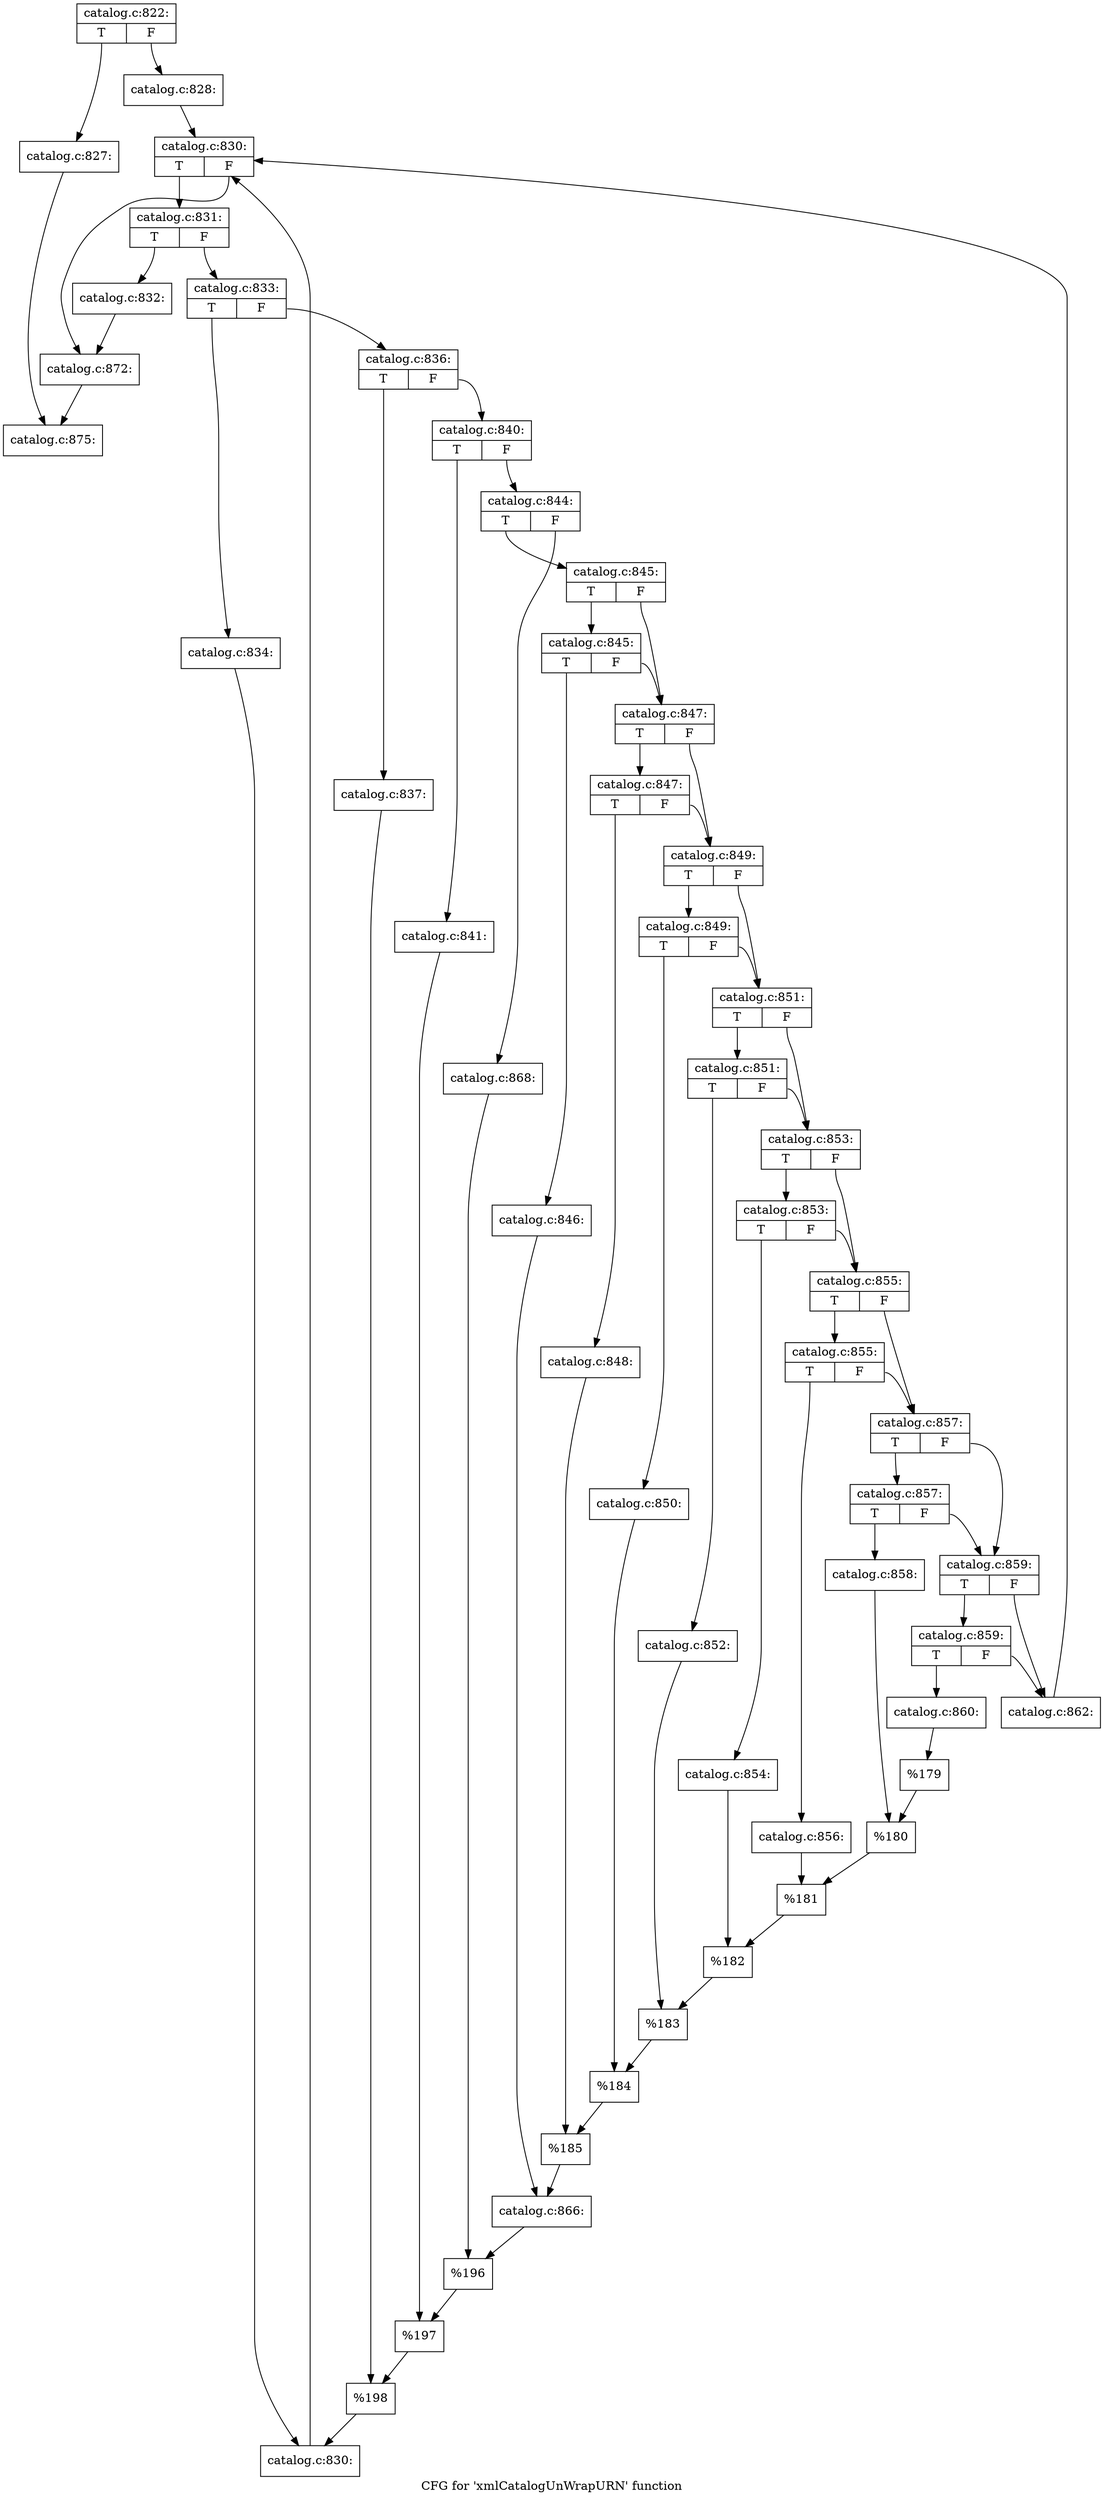 digraph "CFG for 'xmlCatalogUnWrapURN' function" {
	label="CFG for 'xmlCatalogUnWrapURN' function";

	Node0x39ee640 [shape=record,label="{catalog.c:822:|{<s0>T|<s1>F}}"];
	Node0x39ee640:s0 -> Node0x39fcbd0;
	Node0x39ee640:s1 -> Node0x39fcc20;
	Node0x39fcbd0 [shape=record,label="{catalog.c:827:}"];
	Node0x39fcbd0 -> Node0x39eeb20;
	Node0x39fcc20 [shape=record,label="{catalog.c:828:}"];
	Node0x39fcc20 -> Node0x39fd3c0;
	Node0x39fd3c0 [shape=record,label="{catalog.c:830:|{<s0>T|<s1>F}}"];
	Node0x39fd3c0:s0 -> Node0x39fd870;
	Node0x39fd3c0:s1 -> Node0x39fd5e0;
	Node0x39fd870 [shape=record,label="{catalog.c:831:|{<s0>T|<s1>F}}"];
	Node0x39fd870:s0 -> Node0x39fda60;
	Node0x39fd870:s1 -> Node0x39fdab0;
	Node0x39fda60 [shape=record,label="{catalog.c:832:}"];
	Node0x39fda60 -> Node0x39fd5e0;
	Node0x39fdab0 [shape=record,label="{catalog.c:833:|{<s0>T|<s1>F}}"];
	Node0x39fdab0:s0 -> Node0x39fdf00;
	Node0x39fdab0:s1 -> Node0x39fdfa0;
	Node0x39fdf00 [shape=record,label="{catalog.c:834:}"];
	Node0x39fdf00 -> Node0x39fdf50;
	Node0x39fdfa0 [shape=record,label="{catalog.c:836:|{<s0>T|<s1>F}}"];
	Node0x39fdfa0:s0 -> Node0x39fea90;
	Node0x39fdfa0:s1 -> Node0x39feb30;
	Node0x39fea90 [shape=record,label="{catalog.c:837:}"];
	Node0x39fea90 -> Node0x39feae0;
	Node0x39feb30 [shape=record,label="{catalog.c:840:|{<s0>T|<s1>F}}"];
	Node0x39feb30:s0 -> Node0x39ffa30;
	Node0x39feb30:s1 -> Node0x39ffad0;
	Node0x39ffa30 [shape=record,label="{catalog.c:841:}"];
	Node0x39ffa30 -> Node0x39ffa80;
	Node0x39ffad0 [shape=record,label="{catalog.c:844:|{<s0>T|<s1>F}}"];
	Node0x39ffad0:s0 -> Node0x3a009d0;
	Node0x39ffad0:s1 -> Node0x3a00a70;
	Node0x3a009d0 [shape=record,label="{catalog.c:845:|{<s0>T|<s1>F}}"];
	Node0x3a009d0:s0 -> Node0x3a01010;
	Node0x3a009d0:s1 -> Node0x3a00fc0;
	Node0x3a01010 [shape=record,label="{catalog.c:845:|{<s0>T|<s1>F}}"];
	Node0x3a01010:s0 -> Node0x3a00f20;
	Node0x3a01010:s1 -> Node0x3a00fc0;
	Node0x3a00f20 [shape=record,label="{catalog.c:846:}"];
	Node0x3a00f20 -> Node0x3a00f70;
	Node0x3a00fc0 [shape=record,label="{catalog.c:847:|{<s0>T|<s1>F}}"];
	Node0x3a00fc0:s0 -> Node0x3a01d70;
	Node0x3a00fc0:s1 -> Node0x3a01d20;
	Node0x3a01d70 [shape=record,label="{catalog.c:847:|{<s0>T|<s1>F}}"];
	Node0x3a01d70:s0 -> Node0x3a01c80;
	Node0x3a01d70:s1 -> Node0x3a01d20;
	Node0x3a01c80 [shape=record,label="{catalog.c:848:}"];
	Node0x3a01c80 -> Node0x3a01cd0;
	Node0x3a01d20 [shape=record,label="{catalog.c:849:|{<s0>T|<s1>F}}"];
	Node0x3a01d20:s0 -> Node0x3a02af0;
	Node0x3a01d20:s1 -> Node0x3a02aa0;
	Node0x3a02af0 [shape=record,label="{catalog.c:849:|{<s0>T|<s1>F}}"];
	Node0x3a02af0:s0 -> Node0x3a02a00;
	Node0x3a02af0:s1 -> Node0x3a02aa0;
	Node0x3a02a00 [shape=record,label="{catalog.c:850:}"];
	Node0x3a02a00 -> Node0x3a02a50;
	Node0x3a02aa0 [shape=record,label="{catalog.c:851:|{<s0>T|<s1>F}}"];
	Node0x3a02aa0:s0 -> Node0x3a03870;
	Node0x3a02aa0:s1 -> Node0x3a03820;
	Node0x3a03870 [shape=record,label="{catalog.c:851:|{<s0>T|<s1>F}}"];
	Node0x3a03870:s0 -> Node0x3a03780;
	Node0x3a03870:s1 -> Node0x3a03820;
	Node0x3a03780 [shape=record,label="{catalog.c:852:}"];
	Node0x3a03780 -> Node0x3a037d0;
	Node0x3a03820 [shape=record,label="{catalog.c:853:|{<s0>T|<s1>F}}"];
	Node0x3a03820:s0 -> Node0x3a045f0;
	Node0x3a03820:s1 -> Node0x3a045a0;
	Node0x3a045f0 [shape=record,label="{catalog.c:853:|{<s0>T|<s1>F}}"];
	Node0x3a045f0:s0 -> Node0x3a04500;
	Node0x3a045f0:s1 -> Node0x3a045a0;
	Node0x3a04500 [shape=record,label="{catalog.c:854:}"];
	Node0x3a04500 -> Node0x3a04550;
	Node0x3a045a0 [shape=record,label="{catalog.c:855:|{<s0>T|<s1>F}}"];
	Node0x3a045a0:s0 -> Node0x3a05370;
	Node0x3a045a0:s1 -> Node0x3a05320;
	Node0x3a05370 [shape=record,label="{catalog.c:855:|{<s0>T|<s1>F}}"];
	Node0x3a05370:s0 -> Node0x3a05280;
	Node0x3a05370:s1 -> Node0x3a05320;
	Node0x3a05280 [shape=record,label="{catalog.c:856:}"];
	Node0x3a05280 -> Node0x3a052d0;
	Node0x3a05320 [shape=record,label="{catalog.c:857:|{<s0>T|<s1>F}}"];
	Node0x3a05320:s0 -> Node0x3a060f0;
	Node0x3a05320:s1 -> Node0x3a060a0;
	Node0x3a060f0 [shape=record,label="{catalog.c:857:|{<s0>T|<s1>F}}"];
	Node0x3a060f0:s0 -> Node0x3a06000;
	Node0x3a060f0:s1 -> Node0x3a060a0;
	Node0x3a06000 [shape=record,label="{catalog.c:858:}"];
	Node0x3a06000 -> Node0x3a06050;
	Node0x3a060a0 [shape=record,label="{catalog.c:859:|{<s0>T|<s1>F}}"];
	Node0x3a060a0:s0 -> Node0x3a06eb0;
	Node0x3a060a0:s1 -> Node0x3a06e60;
	Node0x3a06eb0 [shape=record,label="{catalog.c:859:|{<s0>T|<s1>F}}"];
	Node0x3a06eb0:s0 -> Node0x3a06dc0;
	Node0x3a06eb0:s1 -> Node0x3a06e60;
	Node0x3a06dc0 [shape=record,label="{catalog.c:860:}"];
	Node0x3a06dc0 -> Node0x3a06e10;
	Node0x3a06e60 [shape=record,label="{catalog.c:862:}"];
	Node0x3a06e60 -> Node0x39fd3c0;
	Node0x3a06e10 [shape=record,label="{%179}"];
	Node0x3a06e10 -> Node0x3a06050;
	Node0x3a06050 [shape=record,label="{%180}"];
	Node0x3a06050 -> Node0x3a052d0;
	Node0x3a052d0 [shape=record,label="{%181}"];
	Node0x3a052d0 -> Node0x3a04550;
	Node0x3a04550 [shape=record,label="{%182}"];
	Node0x3a04550 -> Node0x3a037d0;
	Node0x3a037d0 [shape=record,label="{%183}"];
	Node0x3a037d0 -> Node0x3a02a50;
	Node0x3a02a50 [shape=record,label="{%184}"];
	Node0x3a02a50 -> Node0x3a01cd0;
	Node0x3a01cd0 [shape=record,label="{%185}"];
	Node0x3a01cd0 -> Node0x3a00f70;
	Node0x3a00f70 [shape=record,label="{catalog.c:866:}"];
	Node0x3a00f70 -> Node0x3a00a20;
	Node0x3a00a70 [shape=record,label="{catalog.c:868:}"];
	Node0x3a00a70 -> Node0x3a00a20;
	Node0x3a00a20 [shape=record,label="{%196}"];
	Node0x3a00a20 -> Node0x39ffa80;
	Node0x39ffa80 [shape=record,label="{%197}"];
	Node0x39ffa80 -> Node0x39feae0;
	Node0x39feae0 [shape=record,label="{%198}"];
	Node0x39feae0 -> Node0x39fdf50;
	Node0x39fdf50 [shape=record,label="{catalog.c:830:}"];
	Node0x39fdf50 -> Node0x39fd3c0;
	Node0x39fd5e0 [shape=record,label="{catalog.c:872:}"];
	Node0x39fd5e0 -> Node0x39eeb20;
	Node0x39eeb20 [shape=record,label="{catalog.c:875:}"];
}
